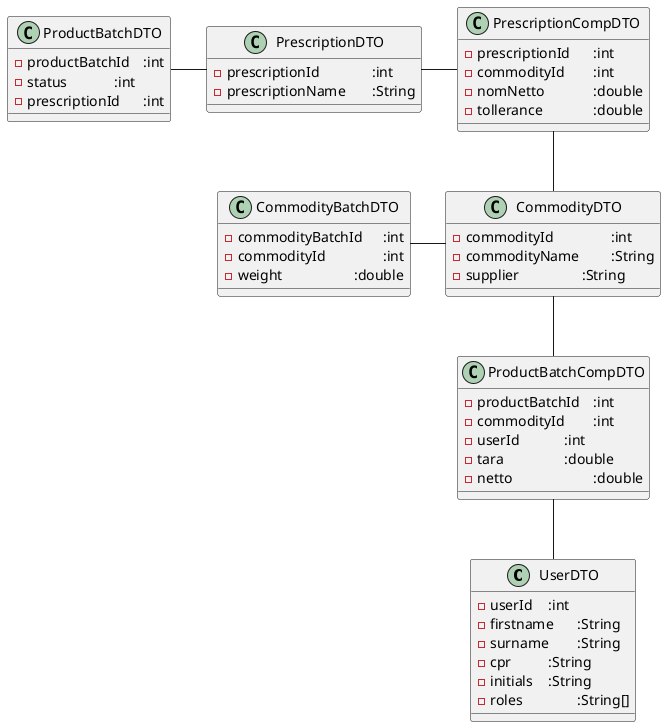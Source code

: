 @startuml
class "UserDTO" as brudto {
    - userId\t:int
    - firstname\t:String
    - surname\t:String
    - cpr\t\t:String
    - initials\t:String
    - roles\t\t:String[]
}

class "CommodityDTO" as rvadto {
    - commodityId\t\t:int
    - commodityName\t\t:String
    - supplier\t\t\t:String
}
class "CommodityBatchDTO" as rvbdto {
    - commodityBatchId\t:int
    - commodityId\t\t:int
    - weight\t\t\t:double
}

class "PrescriptionDTO" as recdto {
    - prescriptionId\t\t:int
    - prescriptionName\t:String
}

class "PrescriptionCompDTO" as rccdto {
    - prescriptionId\t:int
    - commodityId\t:int
    - nomNetto\t\t:double
    - tollerance\t\t:double

}

class "ProductBatchDTO" as prodto {
    - productBatchId\t:int
    - status\t\t:int
    - prescriptionId\t:int
}
class "ProductBatchCompDTO" as prcdto {
    - productBatchId\t:int
    - commodityId\t:int
    - userId\t\t:int
    - tara\t\t\t:double
    - netto\t\t\t:double

}
prcdto -d- brudto
prcdto -u- rvadto
rvbdto -r- rvadto
rccdto -l- recdto
rccdto -d- rvadto
recdto -l- prodto
@enduml

